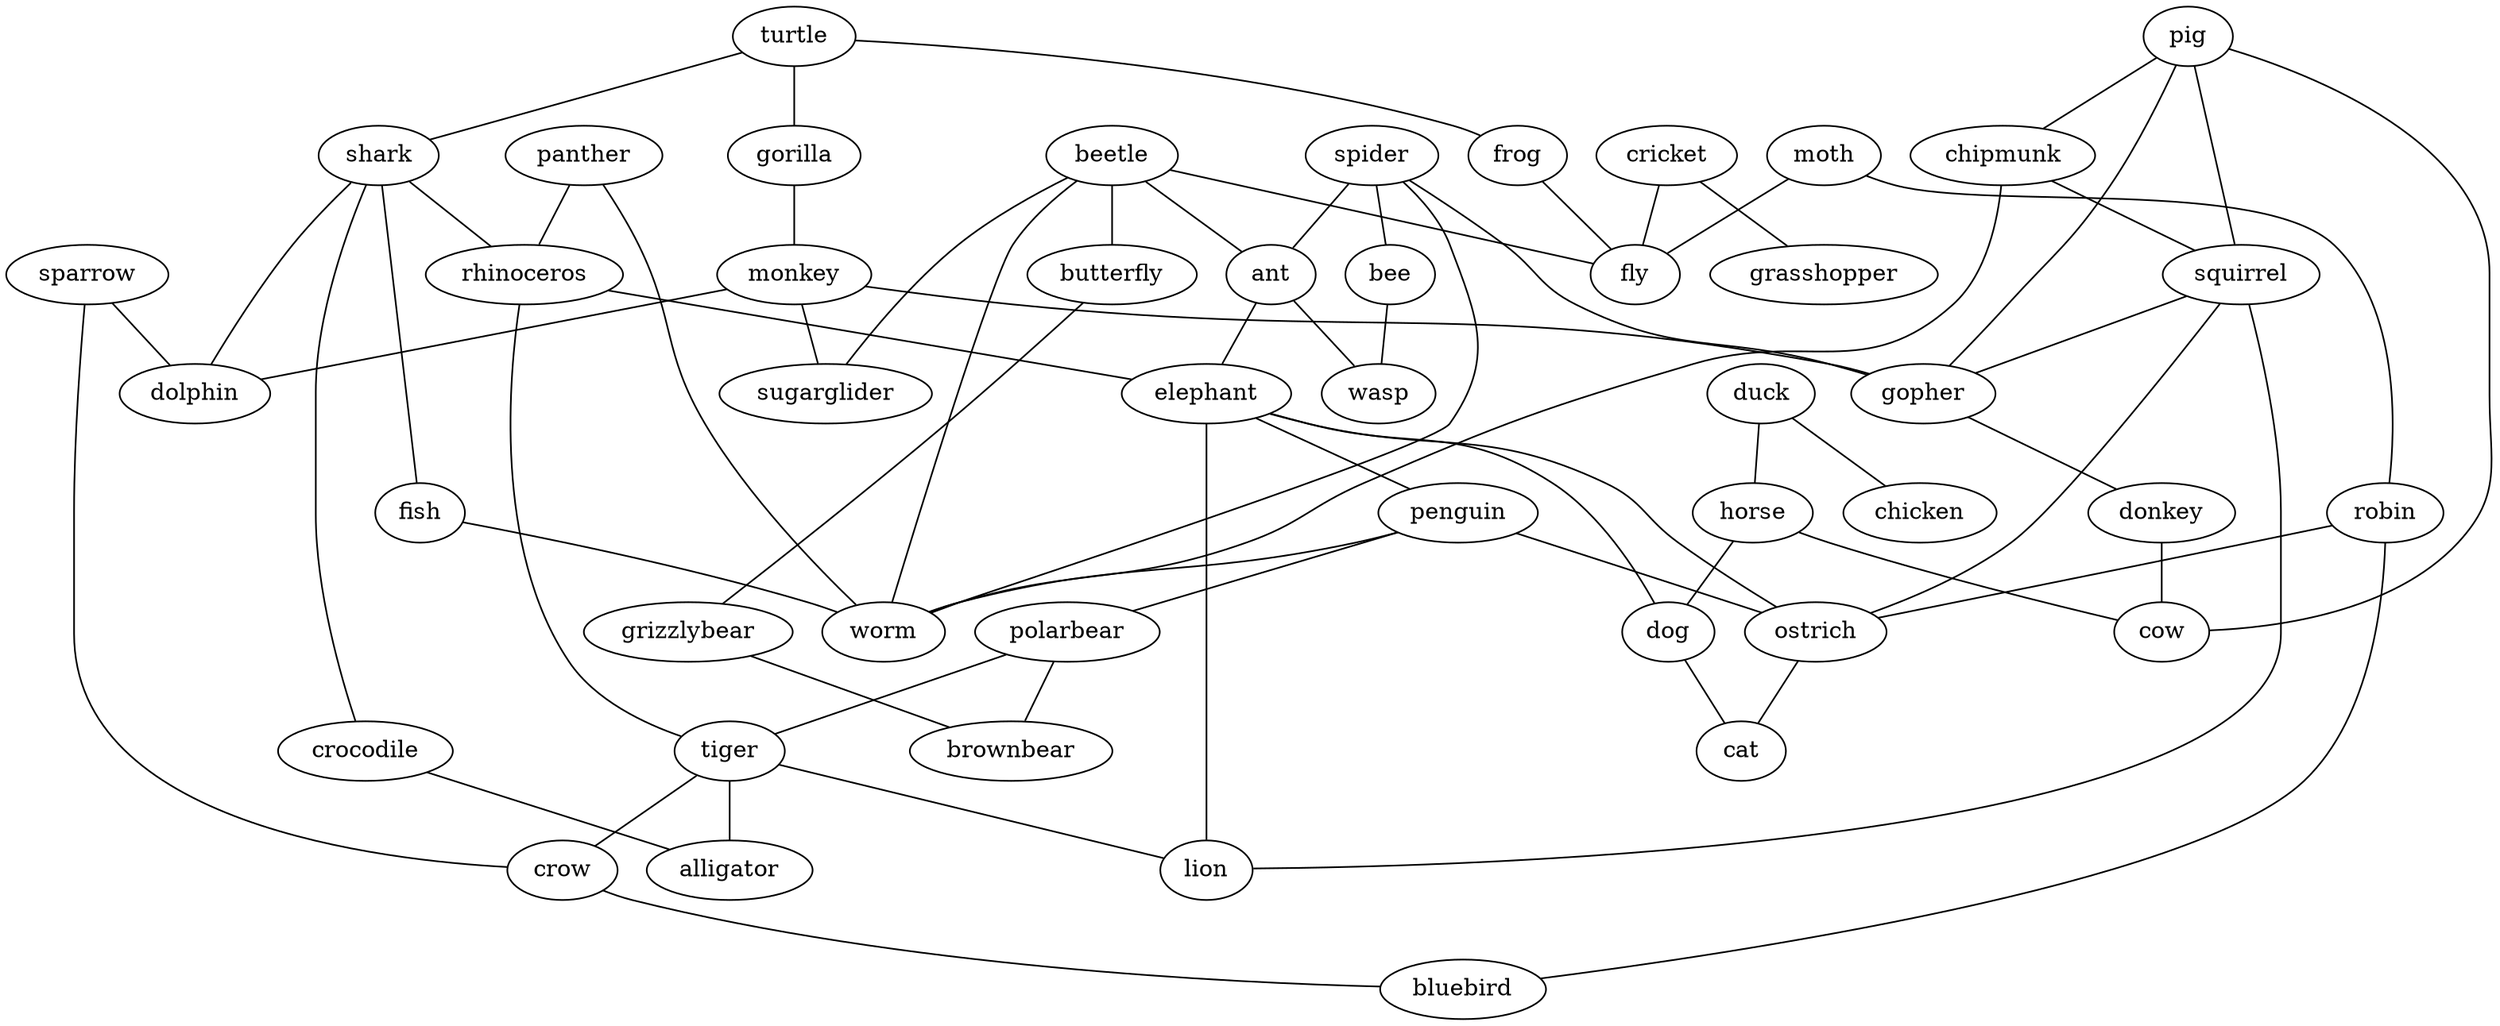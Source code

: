 strict graph G {
turtle;
shark;
sparrow;
moth;
panther;
fish;
beetle;
spider;
pig;
ant;
duck;
robin;
chicken;
gorilla;
frog;
rhinoceros;
monkey;
elephant;
penguin;
chipmunk;
polarbear;
butterfly;
cricket;
dolphin;
grizzlybear;
squirrel;
horse;
gopher;
tiger;
grasshopper;
worm;
crow;
bluebird;
donkey;
ostrich;
fly;
bee;
cow;
sugarglider;
crocodile;
dog;
lion;
cat;
alligator;
brownbear;
wasp;
turtle -- gorilla  [weight=1];
turtle -- shark  [weight=1];
turtle -- frog  [weight=1];
shark -- fish  [weight=1];
shark -- dolphin  [weight=1];
shark -- rhinoceros  [weight=1];
shark -- crocodile  [weight=1];
sparrow -- crow  [weight=1];
sparrow -- dolphin  [weight=1];
moth -- fly  [weight=1];
moth -- robin  [weight=1];
panther -- rhinoceros  [weight=1];
panther -- worm  [weight=1];
fish -- worm  [weight=1];
beetle -- butterfly  [weight=1];
beetle -- fly  [weight=1];
beetle -- sugarglider  [weight=1];
beetle -- worm  [weight=1];
beetle -- ant  [weight=1];
spider -- ant  [weight=1];
spider -- bee  [weight=1];
spider -- gopher  [weight=1];
spider -- worm  [weight=1];
pig -- chipmunk  [weight=1];
pig -- gopher  [weight=1];
pig -- cow  [weight=1];
pig -- squirrel  [weight=1];
ant -- wasp  [weight=1];
ant -- elephant  [weight=1];
duck -- horse  [weight=1];
duck -- chicken  [weight=1];
robin -- bluebird  [weight=1];
robin -- ostrich  [weight=1];
gorilla -- monkey  [weight=1];
frog -- fly  [weight=1];
rhinoceros -- tiger  [weight=1];
rhinoceros -- elephant  [weight=1];
monkey -- sugarglider  [weight=1];
monkey -- dolphin  [weight=1];
monkey -- gopher  [weight=1];
elephant -- dog  [weight=1];
elephant -- ostrich  [weight=1];
elephant -- lion  [weight=1];
elephant -- penguin  [weight=1];
penguin -- polarbear  [weight=1];
penguin -- worm  [weight=1];
penguin -- ostrich  [weight=1];
chipmunk -- worm  [weight=1];
chipmunk -- squirrel  [weight=1];
polarbear -- tiger  [weight=1];
polarbear -- brownbear  [weight=1];
butterfly -- grizzlybear  [weight=1];
cricket -- fly  [weight=1];
cricket -- grasshopper  [weight=1];
grizzlybear -- brownbear  [weight=1];
squirrel -- gopher  [weight=1];
squirrel -- ostrich  [weight=1];
squirrel -- lion  [weight=1];
horse -- dog  [weight=1];
horse -- cow  [weight=1];
gopher -- donkey  [weight=1];
tiger -- alligator  [weight=1];
tiger -- crow  [weight=1];
tiger -- lion  [weight=1];
crow -- bluebird  [weight=1];
donkey -- cow  [weight=1];
ostrich -- cat  [weight=1];
bee -- wasp  [weight=1];
crocodile -- alligator  [weight=1];
dog -- cat  [weight=1];
}
